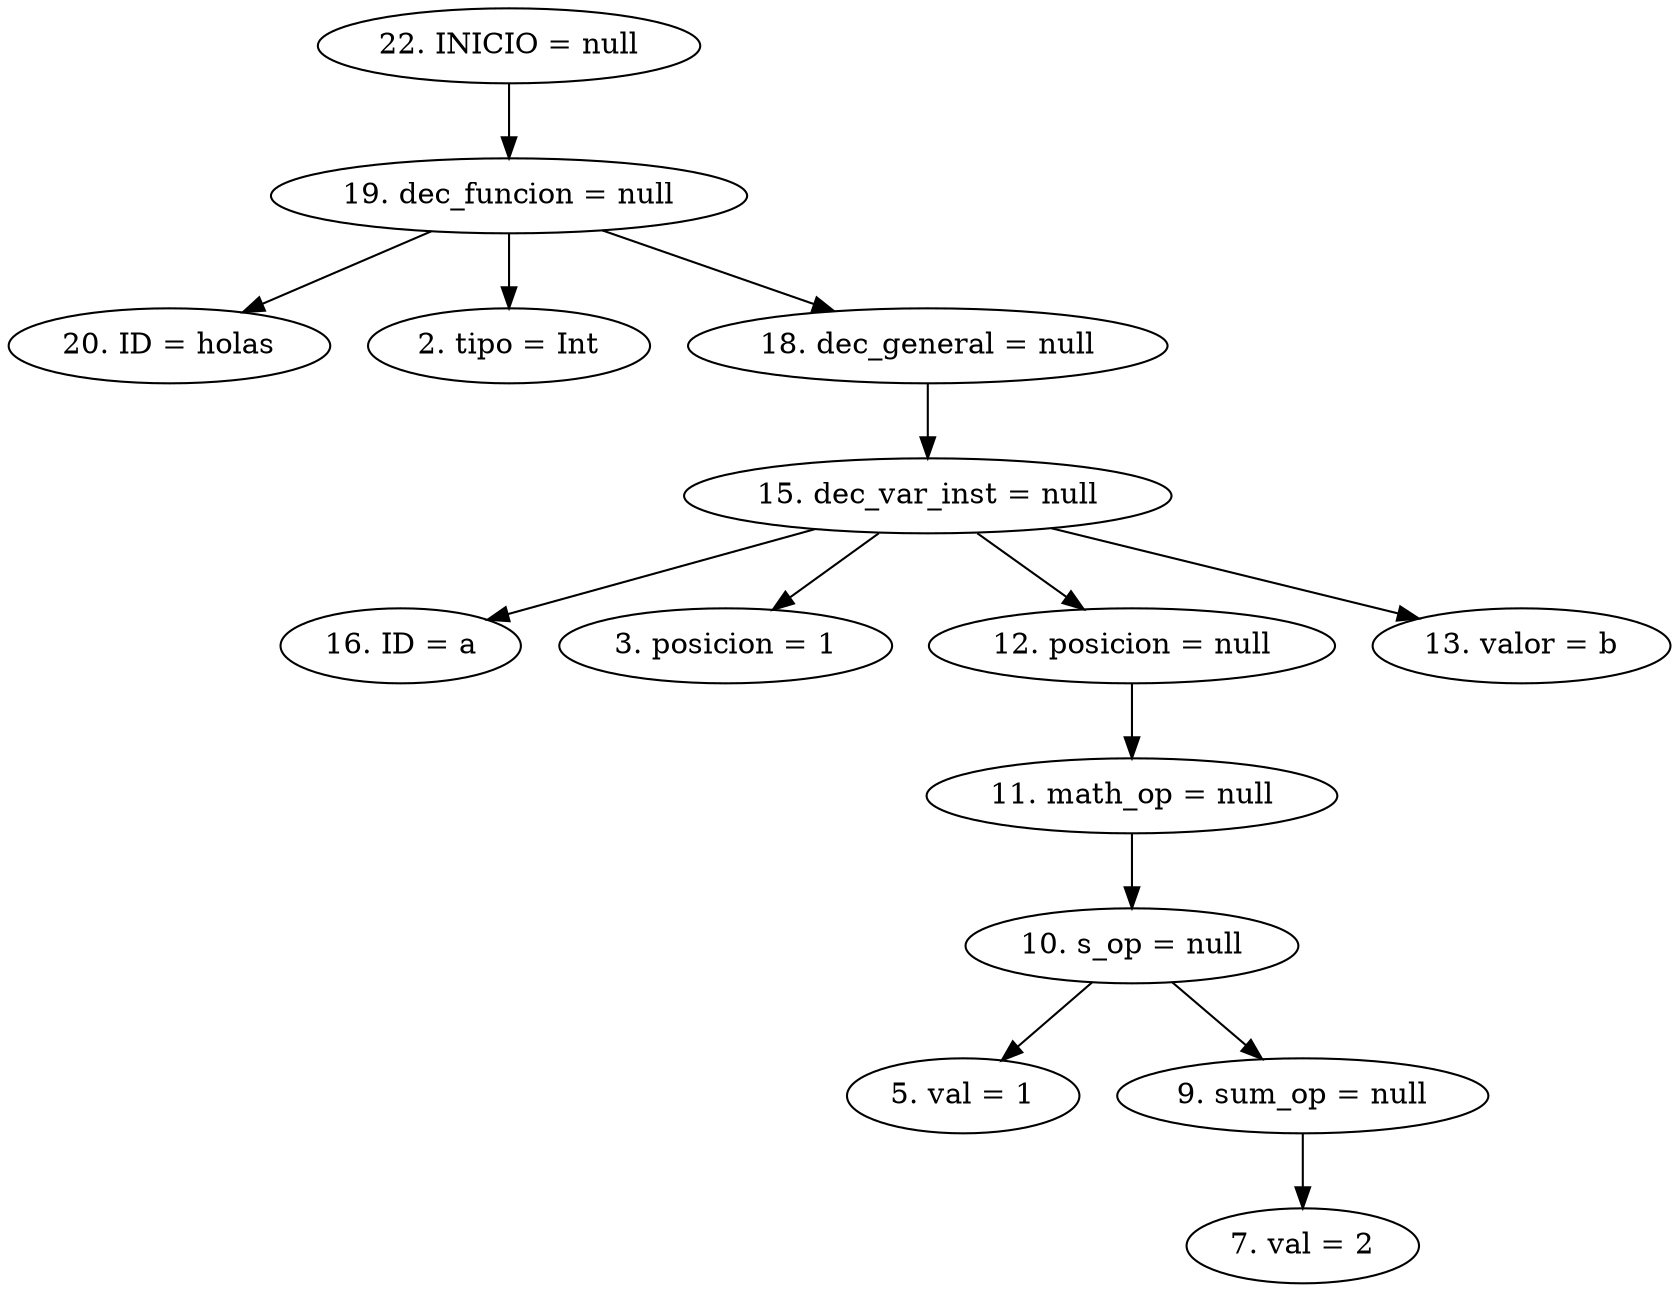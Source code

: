 digraph G {
"22. INICIO = null"->"19. dec_funcion = null"
"19. dec_funcion = null"->"20. ID = holas"
"19. dec_funcion = null"->"2. tipo = Int"
"19. dec_funcion = null"->"18. dec_general = null"
"18. dec_general = null"->"15. dec_var_inst = null"
"15. dec_var_inst = null"->"16. ID = a"
"15. dec_var_inst = null"->"3. posicion = 1"
"15. dec_var_inst = null"->"12. posicion = null"
"12. posicion = null"->"11. math_op = null"
"11. math_op = null"->"10. s_op = null"
"10. s_op = null"->"5. val = 1"
"10. s_op = null"->"9. sum_op = null"
"9. sum_op = null"->"7. val = 2"
"15. dec_var_inst = null"->"13. valor = b"


}
